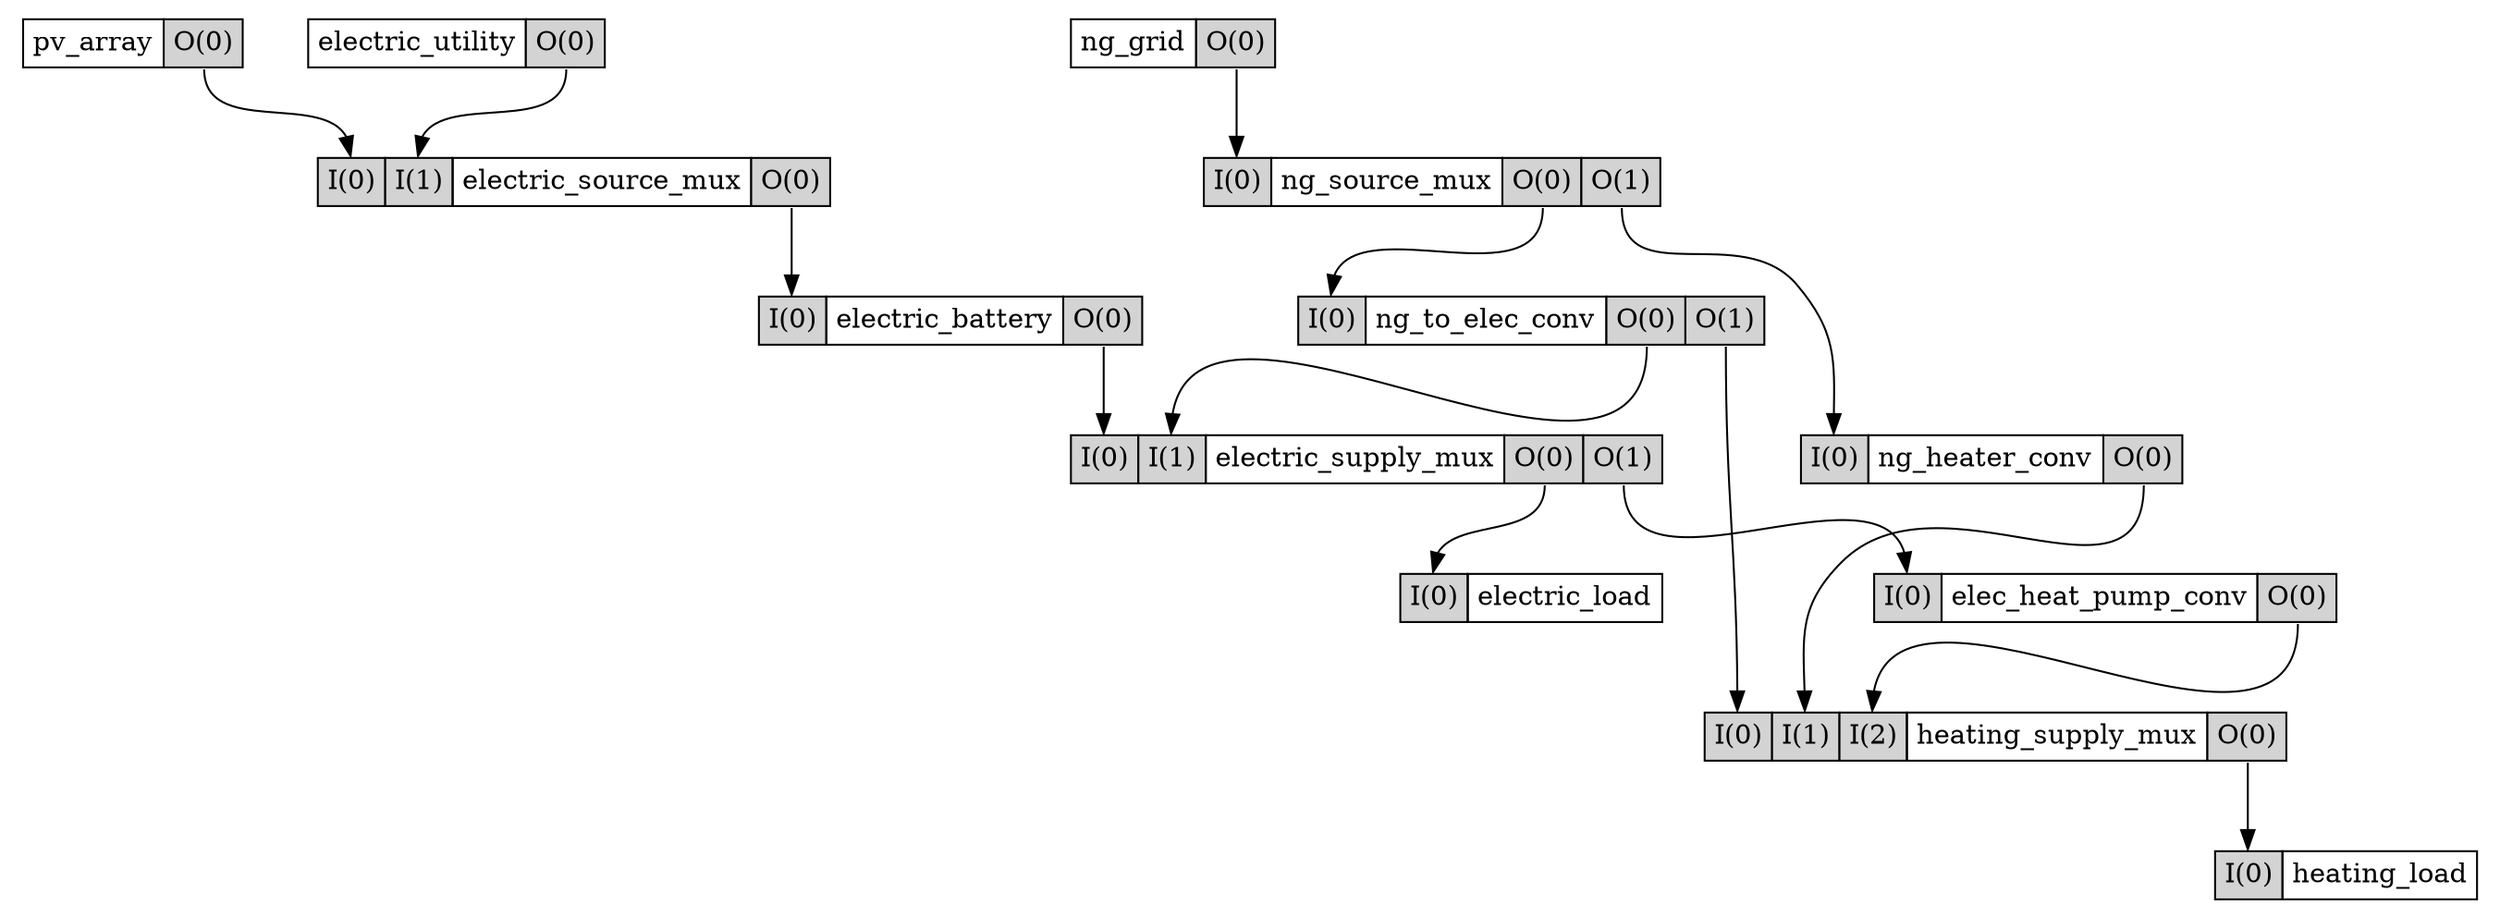 digraph normal_operations {
  elec_heat_pump_conv [shape=none,label=<
    <TABLE BORDER="0" CELLBORDER="1" CELLSPACING="0" CELLPADDING="4">
      <TR>
        <TD PORT="I0" BGCOLOR="lightgrey">I(0)</TD>
        <TD PORT="name">elec_heat_pump_conv</TD>
        <TD PORT="O0" BGCOLOR="lightgrey">O(0)</TD>
      </TR>
    </TABLE>>];
  electric_battery [shape=none,label=<
    <TABLE BORDER="0" CELLBORDER="1" CELLSPACING="0" CELLPADDING="4">
      <TR>
        <TD PORT="I0" BGCOLOR="lightgrey">I(0)</TD>
        <TD PORT="name">electric_battery</TD>
        <TD PORT="O0" BGCOLOR="lightgrey">O(0)</TD>
      </TR>
    </TABLE>>];
  electric_load [shape=none,label=<
    <TABLE BORDER="0" CELLBORDER="1" CELLSPACING="0" CELLPADDING="4">
      <TR>
        <TD PORT="I0" BGCOLOR="lightgrey">I(0)</TD>
        <TD PORT="name">electric_load</TD>
      </TR>
    </TABLE>>];
  electric_source_mux [shape=none,label=<
    <TABLE BORDER="0" CELLBORDER="1" CELLSPACING="0" CELLPADDING="4">
      <TR>
        <TD PORT="I0" BGCOLOR="lightgrey">I(0)</TD>
        <TD PORT="I1" BGCOLOR="lightgrey">I(1)</TD>
        <TD PORT="name">electric_source_mux</TD>
        <TD PORT="O0" BGCOLOR="lightgrey">O(0)</TD>
      </TR>
    </TABLE>>];
  electric_supply_mux [shape=none,label=<
    <TABLE BORDER="0" CELLBORDER="1" CELLSPACING="0" CELLPADDING="4">
      <TR>
        <TD PORT="I0" BGCOLOR="lightgrey">I(0)</TD>
        <TD PORT="I1" BGCOLOR="lightgrey">I(1)</TD>
        <TD PORT="name">electric_supply_mux</TD>
        <TD PORT="O0" BGCOLOR="lightgrey">O(0)</TD>
        <TD PORT="O1" BGCOLOR="lightgrey">O(1)</TD>
      </TR>
    </TABLE>>];
  electric_utility [shape=none,label=<
    <TABLE BORDER="0" CELLBORDER="1" CELLSPACING="0" CELLPADDING="4">
      <TR>
        <TD PORT="name">electric_utility</TD>
        <TD PORT="O0" BGCOLOR="lightgrey">O(0)</TD>
      </TR>
    </TABLE>>];
  heating_load [shape=none,label=<
    <TABLE BORDER="0" CELLBORDER="1" CELLSPACING="0" CELLPADDING="4">
      <TR>
        <TD PORT="I0" BGCOLOR="lightgrey">I(0)</TD>
        <TD PORT="name">heating_load</TD>
      </TR>
    </TABLE>>];
  heating_supply_mux [shape=none,label=<
    <TABLE BORDER="0" CELLBORDER="1" CELLSPACING="0" CELLPADDING="4">
      <TR>
        <TD PORT="I0" BGCOLOR="lightgrey">I(0)</TD>
        <TD PORT="I1" BGCOLOR="lightgrey">I(1)</TD>
        <TD PORT="I2" BGCOLOR="lightgrey">I(2)</TD>
        <TD PORT="name">heating_supply_mux</TD>
        <TD PORT="O0" BGCOLOR="lightgrey">O(0)</TD>
      </TR>
    </TABLE>>];
  ng_grid [shape=none,label=<
    <TABLE BORDER="0" CELLBORDER="1" CELLSPACING="0" CELLPADDING="4">
      <TR>
        <TD PORT="name">ng_grid</TD>
        <TD PORT="O0" BGCOLOR="lightgrey">O(0)</TD>
      </TR>
    </TABLE>>];
  ng_heater_conv [shape=none,label=<
    <TABLE BORDER="0" CELLBORDER="1" CELLSPACING="0" CELLPADDING="4">
      <TR>
        <TD PORT="I0" BGCOLOR="lightgrey">I(0)</TD>
        <TD PORT="name">ng_heater_conv</TD>
        <TD PORT="O0" BGCOLOR="lightgrey">O(0)</TD>
      </TR>
    </TABLE>>];
  ng_source_mux [shape=none,label=<
    <TABLE BORDER="0" CELLBORDER="1" CELLSPACING="0" CELLPADDING="4">
      <TR>
        <TD PORT="I0" BGCOLOR="lightgrey">I(0)</TD>
        <TD PORT="name">ng_source_mux</TD>
        <TD PORT="O0" BGCOLOR="lightgrey">O(0)</TD>
        <TD PORT="O1" BGCOLOR="lightgrey">O(1)</TD>
      </TR>
    </TABLE>>];
  ng_to_elec_conv [shape=none,label=<
    <TABLE BORDER="0" CELLBORDER="1" CELLSPACING="0" CELLPADDING="4">
      <TR>
        <TD PORT="I0" BGCOLOR="lightgrey">I(0)</TD>
        <TD PORT="name">ng_to_elec_conv</TD>
        <TD PORT="O0" BGCOLOR="lightgrey">O(0)</TD>
        <TD PORT="O1" BGCOLOR="lightgrey">O(1)</TD>
      </TR>
    </TABLE>>];
  pv_array [shape=none,label=<
    <TABLE BORDER="0" CELLBORDER="1" CELLSPACING="0" CELLPADDING="4">
      <TR>
        <TD PORT="name">pv_array</TD>
        <TD PORT="O0" BGCOLOR="lightgrey">O(0)</TD>
      </TR>
    </TABLE>>];
  pv_array:O0:s -> electric_source_mux:I0:n;
  electric_utility:O0:s -> electric_source_mux:I1:n;
  electric_source_mux:O0:s -> electric_battery:I0:n;
  electric_battery:O0:s -> electric_supply_mux:I0:n;
  ng_to_elec_conv:O0:s -> electric_supply_mux:I1:n;
  electric_supply_mux:O0:s -> electric_load:I0:n;
  electric_supply_mux:O1:s -> elec_heat_pump_conv:I0:n;
  ng_grid:O0:s -> ng_source_mux:I0:n;
  ng_source_mux:O0:s -> ng_to_elec_conv:I0:n;
  ng_source_mux:O1:s -> ng_heater_conv:I0:n;
  ng_to_elec_conv:O1:s -> heating_supply_mux:I0:n;
  ng_heater_conv:O0:s -> heating_supply_mux:I1:n;
  elec_heat_pump_conv:O0:s -> heating_supply_mux:I2:n;
  heating_supply_mux:O0:s -> heating_load:I0:n;
}